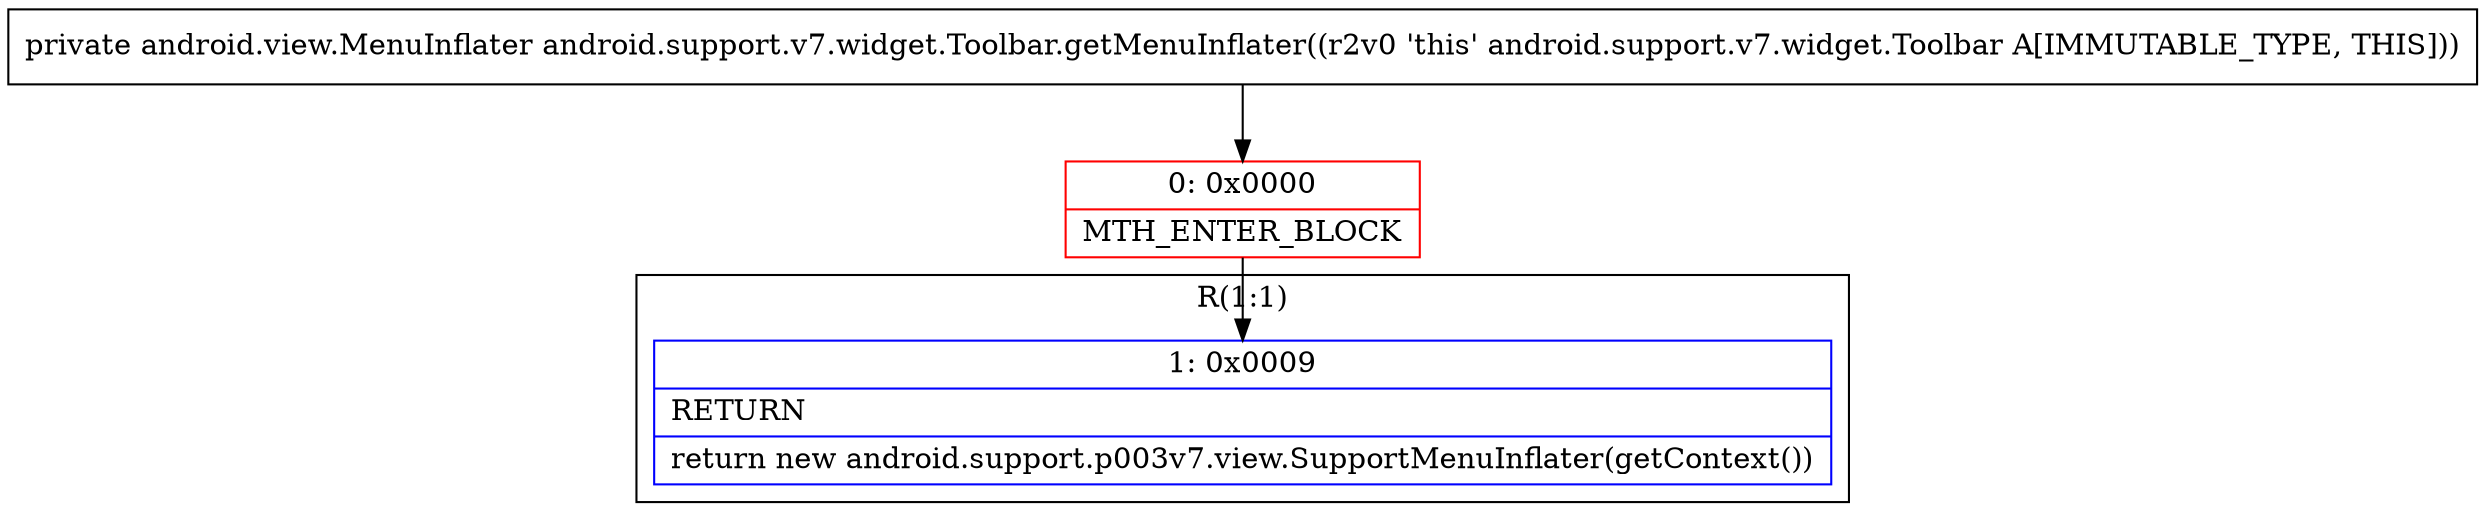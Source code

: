 digraph "CFG forandroid.support.v7.widget.Toolbar.getMenuInflater()Landroid\/view\/MenuInflater;" {
subgraph cluster_Region_785045547 {
label = "R(1:1)";
node [shape=record,color=blue];
Node_1 [shape=record,label="{1\:\ 0x0009|RETURN\l|return new android.support.p003v7.view.SupportMenuInflater(getContext())\l}"];
}
Node_0 [shape=record,color=red,label="{0\:\ 0x0000|MTH_ENTER_BLOCK\l}"];
MethodNode[shape=record,label="{private android.view.MenuInflater android.support.v7.widget.Toolbar.getMenuInflater((r2v0 'this' android.support.v7.widget.Toolbar A[IMMUTABLE_TYPE, THIS])) }"];
MethodNode -> Node_0;
Node_0 -> Node_1;
}

